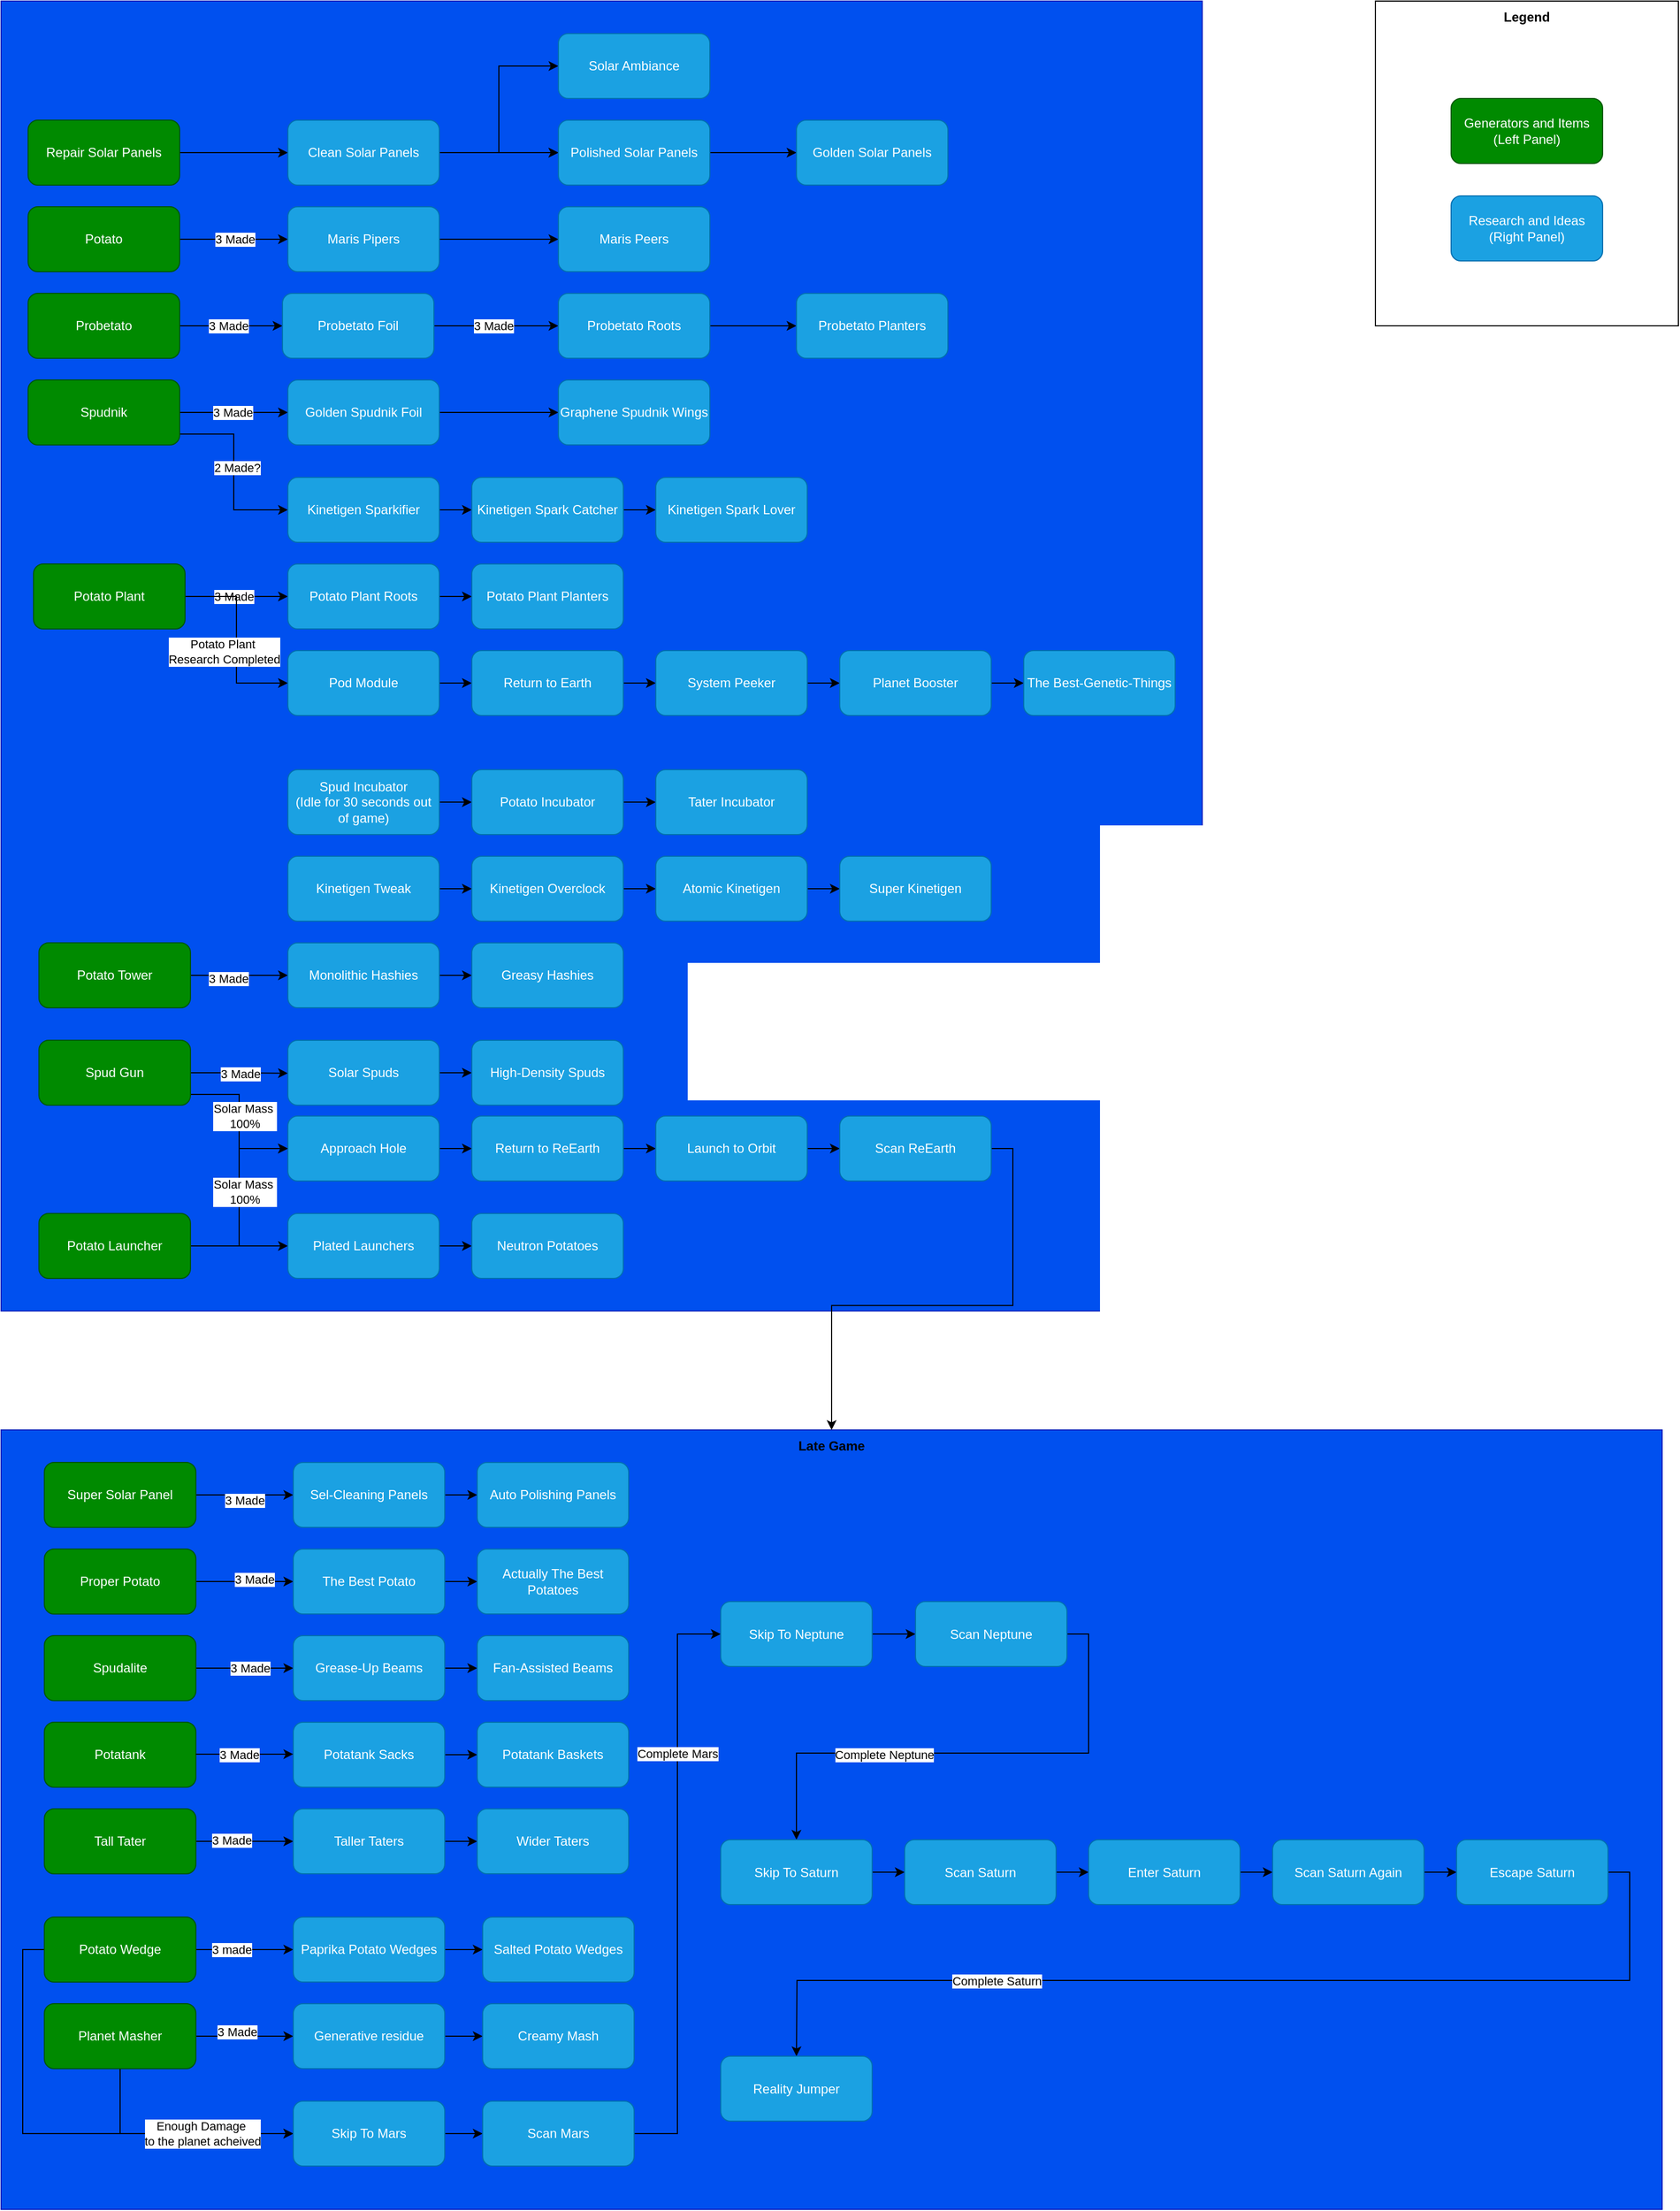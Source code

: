 <mxfile version="28.2.8">
  <diagram name="Page-1" id="n3-GUCPDhhxMAptAHIXt">
    <mxGraphModel dx="2593" dy="1365" grid="1" gridSize="10" guides="1" tooltips="1" connect="1" arrows="1" fold="1" page="1" pageScale="1" pageWidth="850" pageHeight="1100" math="0" shadow="0">
      <root>
        <mxCell id="0" />
        <mxCell id="1" parent="0" />
        <mxCell id="hkc3BVMMz0rN2rnu-1Xb-144" value="" style="rounded=0;whiteSpace=wrap;html=1;fillColor=#0050ef;fontColor=#ffffff;strokeColor=#001DBC;" vertex="1" parent="1">
          <mxGeometry x="30" y="50" width="1110" height="1210" as="geometry" />
        </mxCell>
        <mxCell id="hkc3BVMMz0rN2rnu-1Xb-135" value="" style="rounded=0;whiteSpace=wrap;html=1;fillColor=#0050ef;fontColor=#ffffff;strokeColor=#001DBC;" vertex="1" parent="1">
          <mxGeometry x="30" y="1370" width="1535" height="720" as="geometry" />
        </mxCell>
        <mxCell id="xfNLc5fEMq5k_Efv11nq-63" style="edgeStyle=orthogonalEdgeStyle;rounded=0;orthogonalLoop=1;jettySize=auto;html=1;exitX=1;exitY=0.5;exitDx=0;exitDy=0;entryX=0;entryY=0.5;entryDx=0;entryDy=0;" parent="1" source="xfNLc5fEMq5k_Efv11nq-2" target="xfNLc5fEMq5k_Efv11nq-62" edge="1">
          <mxGeometry relative="1" as="geometry" />
        </mxCell>
        <mxCell id="xfNLc5fEMq5k_Efv11nq-2" value="Repair Solar Panels" style="rounded=1;whiteSpace=wrap;html=1;fillColor=#008a00;fontColor=#ffffff;strokeColor=#005700;" parent="1" vertex="1">
          <mxGeometry x="55" y="160" width="140" height="60" as="geometry" />
        </mxCell>
        <mxCell id="xfNLc5fEMq5k_Efv11nq-17" style="edgeStyle=orthogonalEdgeStyle;rounded=0;orthogonalLoop=1;jettySize=auto;html=1;entryX=0;entryY=0.5;entryDx=0;entryDy=0;" parent="1" source="xfNLc5fEMq5k_Efv11nq-6" target="xfNLc5fEMq5k_Efv11nq-16" edge="1">
          <mxGeometry relative="1" as="geometry" />
        </mxCell>
        <mxCell id="xfNLc5fEMq5k_Efv11nq-20" value="3 Made" style="edgeLabel;html=1;align=center;verticalAlign=middle;resizable=0;points=[];" parent="xfNLc5fEMq5k_Efv11nq-17" vertex="1" connectable="0">
          <mxGeometry x="-0.111" y="-1" relative="1" as="geometry">
            <mxPoint x="6" y="-1" as="offset" />
          </mxGeometry>
        </mxCell>
        <mxCell id="xfNLc5fEMq5k_Efv11nq-6" value="Potato" style="rounded=1;whiteSpace=wrap;html=1;fillColor=#008a00;fontColor=#ffffff;strokeColor=#005700;" parent="1" vertex="1">
          <mxGeometry x="55" y="240" width="140" height="60" as="geometry" />
        </mxCell>
        <mxCell id="xfNLc5fEMq5k_Efv11nq-39" style="edgeStyle=orthogonalEdgeStyle;rounded=0;orthogonalLoop=1;jettySize=auto;html=1;exitX=1;exitY=0.5;exitDx=0;exitDy=0;" parent="1" source="xfNLc5fEMq5k_Efv11nq-7" target="xfNLc5fEMq5k_Efv11nq-24" edge="1">
          <mxGeometry relative="1" as="geometry" />
        </mxCell>
        <mxCell id="xfNLc5fEMq5k_Efv11nq-40" value="3 Made" style="edgeLabel;html=1;align=center;verticalAlign=middle;resizable=0;points=[];" parent="xfNLc5fEMq5k_Efv11nq-39" vertex="1" connectable="0">
          <mxGeometry x="0.158" y="-3" relative="1" as="geometry">
            <mxPoint x="-10" y="-3" as="offset" />
          </mxGeometry>
        </mxCell>
        <mxCell id="xfNLc5fEMq5k_Efv11nq-7" value="Probetato" style="rounded=1;whiteSpace=wrap;html=1;fillColor=#008a00;fontColor=#ffffff;strokeColor=#005700;" parent="1" vertex="1">
          <mxGeometry x="55" y="320" width="140" height="60" as="geometry" />
        </mxCell>
        <mxCell id="xfNLc5fEMq5k_Efv11nq-15" value="" style="edgeStyle=orthogonalEdgeStyle;rounded=0;orthogonalLoop=1;jettySize=auto;html=1;" parent="1" source="xfNLc5fEMq5k_Efv11nq-10" target="xfNLc5fEMq5k_Efv11nq-14" edge="1">
          <mxGeometry relative="1" as="geometry" />
        </mxCell>
        <mxCell id="xfNLc5fEMq5k_Efv11nq-10" value="Kinetigen Tweak" style="rounded=1;whiteSpace=wrap;html=1;fillColor=#1ba1e2;fontColor=#ffffff;strokeColor=#006EAF;" parent="1" vertex="1">
          <mxGeometry x="295" y="840" width="140" height="60" as="geometry" />
        </mxCell>
        <mxCell id="xfNLc5fEMq5k_Efv11nq-30" value="" style="edgeStyle=orthogonalEdgeStyle;rounded=0;orthogonalLoop=1;jettySize=auto;html=1;" parent="1" source="xfNLc5fEMq5k_Efv11nq-14" target="xfNLc5fEMq5k_Efv11nq-29" edge="1">
          <mxGeometry relative="1" as="geometry" />
        </mxCell>
        <mxCell id="xfNLc5fEMq5k_Efv11nq-14" value="Kinetigen Overclock" style="rounded=1;whiteSpace=wrap;html=1;fillColor=#1ba1e2;fontColor=#ffffff;strokeColor=#006EAF;" parent="1" vertex="1">
          <mxGeometry x="465" y="840" width="140" height="60" as="geometry" />
        </mxCell>
        <mxCell id="xfNLc5fEMq5k_Efv11nq-19" value="" style="edgeStyle=orthogonalEdgeStyle;rounded=0;orthogonalLoop=1;jettySize=auto;html=1;" parent="1" source="xfNLc5fEMq5k_Efv11nq-16" target="xfNLc5fEMq5k_Efv11nq-18" edge="1">
          <mxGeometry relative="1" as="geometry" />
        </mxCell>
        <mxCell id="xfNLc5fEMq5k_Efv11nq-16" value="Maris Pipers" style="rounded=1;whiteSpace=wrap;html=1;fillColor=#1ba1e2;fontColor=#ffffff;strokeColor=#006EAF;" parent="1" vertex="1">
          <mxGeometry x="295" y="240" width="140" height="60" as="geometry" />
        </mxCell>
        <mxCell id="xfNLc5fEMq5k_Efv11nq-18" value="Maris Peers" style="rounded=1;whiteSpace=wrap;html=1;fillColor=#1ba1e2;fontColor=#ffffff;strokeColor=#006EAF;" parent="1" vertex="1">
          <mxGeometry x="545" y="240" width="140" height="60" as="geometry" />
        </mxCell>
        <mxCell id="xfNLc5fEMq5k_Efv11nq-42" value="" style="edgeStyle=orthogonalEdgeStyle;rounded=0;orthogonalLoop=1;jettySize=auto;html=1;" parent="1" source="xfNLc5fEMq5k_Efv11nq-24" target="xfNLc5fEMq5k_Efv11nq-41" edge="1">
          <mxGeometry relative="1" as="geometry" />
        </mxCell>
        <mxCell id="xfNLc5fEMq5k_Efv11nq-43" value="3 Made" style="edgeLabel;html=1;align=center;verticalAlign=middle;resizable=0;points=[];" parent="xfNLc5fEMq5k_Efv11nq-42" vertex="1" connectable="0">
          <mxGeometry x="-0.252" y="3" relative="1" as="geometry">
            <mxPoint x="12" y="3" as="offset" />
          </mxGeometry>
        </mxCell>
        <mxCell id="xfNLc5fEMq5k_Efv11nq-24" value="Probetato Foil" style="rounded=1;whiteSpace=wrap;html=1;fillColor=#1ba1e2;fontColor=#ffffff;strokeColor=#006EAF;" parent="1" vertex="1">
          <mxGeometry x="290" y="320" width="140" height="60" as="geometry" />
        </mxCell>
        <mxCell id="xfNLc5fEMq5k_Efv11nq-33" style="edgeStyle=orthogonalEdgeStyle;rounded=0;orthogonalLoop=1;jettySize=auto;html=1;exitX=1;exitY=0.5;exitDx=0;exitDy=0;entryX=0;entryY=0.5;entryDx=0;entryDy=0;" parent="1" source="xfNLc5fEMq5k_Efv11nq-28" target="xfNLc5fEMq5k_Efv11nq-32" edge="1">
          <mxGeometry relative="1" as="geometry" />
        </mxCell>
        <mxCell id="xfNLc5fEMq5k_Efv11nq-34" value="3&amp;nbsp;&lt;span style=&quot;background-color: light-dark(#ffffff, var(--ge-dark-color, #121212)); color: light-dark(rgb(0, 0, 0), rgb(255, 255, 255));&quot;&gt;Made&lt;/span&gt;" style="edgeLabel;html=1;align=center;verticalAlign=middle;resizable=0;points=[];" parent="xfNLc5fEMq5k_Efv11nq-33" vertex="1" connectable="0">
          <mxGeometry x="-0.029" relative="1" as="geometry">
            <mxPoint as="offset" />
          </mxGeometry>
        </mxCell>
        <mxCell id="hkc3BVMMz0rN2rnu-1Xb-3" style="edgeStyle=orthogonalEdgeStyle;rounded=0;orthogonalLoop=1;jettySize=auto;html=1;exitX=1;exitY=0.5;exitDx=0;exitDy=0;entryX=0;entryY=0.5;entryDx=0;entryDy=0;" edge="1" parent="1" source="xfNLc5fEMq5k_Efv11nq-28" target="xfNLc5fEMq5k_Efv11nq-31">
          <mxGeometry relative="1" as="geometry">
            <Array as="points">
              <mxPoint x="195" y="450" />
              <mxPoint x="245" y="450" />
              <mxPoint x="245" y="520" />
            </Array>
          </mxGeometry>
        </mxCell>
        <mxCell id="hkc3BVMMz0rN2rnu-1Xb-4" value="2 Made?" style="edgeLabel;html=1;align=center;verticalAlign=middle;resizable=0;points=[];" vertex="1" connectable="0" parent="hkc3BVMMz0rN2rnu-1Xb-3">
          <mxGeometry x="-0.154" y="3" relative="1" as="geometry">
            <mxPoint y="20" as="offset" />
          </mxGeometry>
        </mxCell>
        <mxCell id="xfNLc5fEMq5k_Efv11nq-28" value="Spudnik" style="rounded=1;whiteSpace=wrap;html=1;fillColor=#008a00;fontColor=#ffffff;strokeColor=#005700;" parent="1" vertex="1">
          <mxGeometry x="55" y="400" width="140" height="60" as="geometry" />
        </mxCell>
        <mxCell id="xfNLc5fEMq5k_Efv11nq-52" value="" style="edgeStyle=orthogonalEdgeStyle;rounded=0;orthogonalLoop=1;jettySize=auto;html=1;" parent="1" source="xfNLc5fEMq5k_Efv11nq-29" target="xfNLc5fEMq5k_Efv11nq-51" edge="1">
          <mxGeometry relative="1" as="geometry" />
        </mxCell>
        <mxCell id="xfNLc5fEMq5k_Efv11nq-29" value="Atomic Kinetigen" style="rounded=1;whiteSpace=wrap;html=1;fillColor=#1ba1e2;fontColor=#ffffff;strokeColor=#006EAF;" parent="1" vertex="1">
          <mxGeometry x="635" y="840" width="140" height="60" as="geometry" />
        </mxCell>
        <mxCell id="xfNLc5fEMq5k_Efv11nq-38" value="" style="edgeStyle=orthogonalEdgeStyle;rounded=0;orthogonalLoop=1;jettySize=auto;html=1;" parent="1" source="xfNLc5fEMq5k_Efv11nq-31" target="xfNLc5fEMq5k_Efv11nq-37" edge="1">
          <mxGeometry relative="1" as="geometry" />
        </mxCell>
        <mxCell id="xfNLc5fEMq5k_Efv11nq-31" value="Kinetigen Sparkifier" style="rounded=1;whiteSpace=wrap;html=1;fillColor=#1ba1e2;fontColor=#ffffff;strokeColor=#006EAF;" parent="1" vertex="1">
          <mxGeometry x="295" y="490" width="140" height="60" as="geometry" />
        </mxCell>
        <mxCell id="hkc3BVMMz0rN2rnu-1Xb-6" value="" style="edgeStyle=orthogonalEdgeStyle;rounded=0;orthogonalLoop=1;jettySize=auto;html=1;" edge="1" parent="1" source="xfNLc5fEMq5k_Efv11nq-32" target="hkc3BVMMz0rN2rnu-1Xb-5">
          <mxGeometry relative="1" as="geometry" />
        </mxCell>
        <mxCell id="xfNLc5fEMq5k_Efv11nq-32" value="Golden Spudnik Foil" style="rounded=1;whiteSpace=wrap;html=1;fillColor=#1ba1e2;fontColor=#ffffff;strokeColor=#006EAF;" parent="1" vertex="1">
          <mxGeometry x="295" y="400" width="140" height="60" as="geometry" />
        </mxCell>
        <mxCell id="hkc3BVMMz0rN2rnu-1Xb-8" value="" style="edgeStyle=orthogonalEdgeStyle;rounded=0;orthogonalLoop=1;jettySize=auto;html=1;" edge="1" parent="1" source="xfNLc5fEMq5k_Efv11nq-37" target="hkc3BVMMz0rN2rnu-1Xb-7">
          <mxGeometry relative="1" as="geometry" />
        </mxCell>
        <mxCell id="xfNLc5fEMq5k_Efv11nq-37" value="Kinetigen Spark Catcher" style="rounded=1;whiteSpace=wrap;html=1;fillColor=#1ba1e2;fontColor=#ffffff;strokeColor=#006EAF;" parent="1" vertex="1">
          <mxGeometry x="465" y="490" width="140" height="60" as="geometry" />
        </mxCell>
        <mxCell id="xfNLc5fEMq5k_Efv11nq-45" value="" style="edgeStyle=orthogonalEdgeStyle;rounded=0;orthogonalLoop=1;jettySize=auto;html=1;" parent="1" source="xfNLc5fEMq5k_Efv11nq-41" target="xfNLc5fEMq5k_Efv11nq-44" edge="1">
          <mxGeometry relative="1" as="geometry" />
        </mxCell>
        <mxCell id="xfNLc5fEMq5k_Efv11nq-41" value="Probetato Roots" style="rounded=1;whiteSpace=wrap;html=1;fillColor=#1ba1e2;fontColor=#ffffff;strokeColor=#006EAF;" parent="1" vertex="1">
          <mxGeometry x="545" y="320" width="140" height="60" as="geometry" />
        </mxCell>
        <mxCell id="xfNLc5fEMq5k_Efv11nq-44" value="Probetato Planters" style="rounded=1;whiteSpace=wrap;html=1;fillColor=#1ba1e2;fontColor=#ffffff;strokeColor=#006EAF;" parent="1" vertex="1">
          <mxGeometry x="765" y="320" width="140" height="60" as="geometry" />
        </mxCell>
        <mxCell id="xfNLc5fEMq5k_Efv11nq-48" value="" style="edgeStyle=orthogonalEdgeStyle;rounded=0;orthogonalLoop=1;jettySize=auto;html=1;" parent="1" source="xfNLc5fEMq5k_Efv11nq-46" target="xfNLc5fEMq5k_Efv11nq-47" edge="1">
          <mxGeometry relative="1" as="geometry" />
        </mxCell>
        <mxCell id="xfNLc5fEMq5k_Efv11nq-46" value="Spud Incubator&lt;div&gt;(Idle for 30 seconds out of game)&lt;/div&gt;" style="rounded=1;whiteSpace=wrap;html=1;fillColor=#1ba1e2;fontColor=#ffffff;strokeColor=#006EAF;" parent="1" vertex="1">
          <mxGeometry x="295" y="760" width="140" height="60" as="geometry" />
        </mxCell>
        <mxCell id="xfNLc5fEMq5k_Efv11nq-54" value="" style="edgeStyle=orthogonalEdgeStyle;rounded=0;orthogonalLoop=1;jettySize=auto;html=1;" parent="1" source="xfNLc5fEMq5k_Efv11nq-47" target="xfNLc5fEMq5k_Efv11nq-53" edge="1">
          <mxGeometry relative="1" as="geometry" />
        </mxCell>
        <mxCell id="xfNLc5fEMq5k_Efv11nq-47" value="Potato Incubator" style="rounded=1;whiteSpace=wrap;html=1;fillColor=#1ba1e2;fontColor=#ffffff;strokeColor=#006EAF;" parent="1" vertex="1">
          <mxGeometry x="465" y="760" width="140" height="60" as="geometry" />
        </mxCell>
        <mxCell id="hkc3BVMMz0rN2rnu-1Xb-17" style="edgeStyle=orthogonalEdgeStyle;rounded=0;orthogonalLoop=1;jettySize=auto;html=1;exitX=1;exitY=0.5;exitDx=0;exitDy=0;entryX=0;entryY=0.5;entryDx=0;entryDy=0;" edge="1" parent="1" source="xfNLc5fEMq5k_Efv11nq-49" target="hkc3BVMMz0rN2rnu-1Xb-15">
          <mxGeometry relative="1" as="geometry" />
        </mxCell>
        <mxCell id="hkc3BVMMz0rN2rnu-1Xb-18" value="3 Made" style="edgeLabel;html=1;align=center;verticalAlign=middle;resizable=0;points=[];" vertex="1" connectable="0" parent="hkc3BVMMz0rN2rnu-1Xb-17">
          <mxGeometry x="-0.371" y="2" relative="1" as="geometry">
            <mxPoint x="15" y="2" as="offset" />
          </mxGeometry>
        </mxCell>
        <mxCell id="hkc3BVMMz0rN2rnu-1Xb-22" style="edgeStyle=orthogonalEdgeStyle;rounded=0;orthogonalLoop=1;jettySize=auto;html=1;exitX=1;exitY=0.5;exitDx=0;exitDy=0;entryX=0;entryY=0.5;entryDx=0;entryDy=0;" edge="1" parent="1" source="xfNLc5fEMq5k_Efv11nq-49" target="hkc3BVMMz0rN2rnu-1Xb-21">
          <mxGeometry relative="1" as="geometry" />
        </mxCell>
        <mxCell id="hkc3BVMMz0rN2rnu-1Xb-23" value="Potato Plant&amp;nbsp;&lt;div&gt;Research Completed&lt;/div&gt;" style="edgeLabel;html=1;align=center;verticalAlign=middle;resizable=0;points=[];" vertex="1" connectable="0" parent="hkc3BVMMz0rN2rnu-1Xb-22">
          <mxGeometry x="0.187" y="1" relative="1" as="geometry">
            <mxPoint x="-13" y="-6" as="offset" />
          </mxGeometry>
        </mxCell>
        <mxCell id="xfNLc5fEMq5k_Efv11nq-49" value="Potato Plant" style="rounded=1;whiteSpace=wrap;html=1;fillColor=#008a00;fontColor=#ffffff;strokeColor=#005700;" parent="1" vertex="1">
          <mxGeometry x="60" y="570" width="140" height="60" as="geometry" />
        </mxCell>
        <mxCell id="xfNLc5fEMq5k_Efv11nq-51" value="Super Kinetigen" style="rounded=1;whiteSpace=wrap;html=1;fillColor=#1ba1e2;fontColor=#ffffff;strokeColor=#006EAF;" parent="1" vertex="1">
          <mxGeometry x="805" y="840" width="140" height="60" as="geometry" />
        </mxCell>
        <mxCell id="xfNLc5fEMq5k_Efv11nq-53" value="Tater Incubator" style="rounded=1;whiteSpace=wrap;html=1;fillColor=#1ba1e2;fontColor=#ffffff;strokeColor=#006EAF;" parent="1" vertex="1">
          <mxGeometry x="635" y="760" width="140" height="60" as="geometry" />
        </mxCell>
        <mxCell id="xfNLc5fEMq5k_Efv11nq-65" value="" style="edgeStyle=orthogonalEdgeStyle;rounded=0;orthogonalLoop=1;jettySize=auto;html=1;" parent="1" source="xfNLc5fEMq5k_Efv11nq-62" target="xfNLc5fEMq5k_Efv11nq-64" edge="1">
          <mxGeometry relative="1" as="geometry" />
        </mxCell>
        <mxCell id="xfNLc5fEMq5k_Efv11nq-68" value="" style="edgeStyle=orthogonalEdgeStyle;rounded=0;orthogonalLoop=1;jettySize=auto;html=1;" parent="1" source="xfNLc5fEMq5k_Efv11nq-62" target="xfNLc5fEMq5k_Efv11nq-64" edge="1">
          <mxGeometry relative="1" as="geometry" />
        </mxCell>
        <mxCell id="xfNLc5fEMq5k_Efv11nq-70" style="edgeStyle=orthogonalEdgeStyle;rounded=0;orthogonalLoop=1;jettySize=auto;html=1;exitX=1;exitY=0.5;exitDx=0;exitDy=0;entryX=0;entryY=0.5;entryDx=0;entryDy=0;" parent="1" source="xfNLc5fEMq5k_Efv11nq-62" target="xfNLc5fEMq5k_Efv11nq-69" edge="1">
          <mxGeometry relative="1" as="geometry" />
        </mxCell>
        <mxCell id="xfNLc5fEMq5k_Efv11nq-62" value="Clean Solar Panels" style="rounded=1;whiteSpace=wrap;html=1;fillColor=#1ba1e2;fontColor=#ffffff;strokeColor=#006EAF;" parent="1" vertex="1">
          <mxGeometry x="295" y="160" width="140" height="60" as="geometry" />
        </mxCell>
        <mxCell id="xfNLc5fEMq5k_Efv11nq-67" value="" style="edgeStyle=orthogonalEdgeStyle;rounded=0;orthogonalLoop=1;jettySize=auto;html=1;" parent="1" source="xfNLc5fEMq5k_Efv11nq-64" target="xfNLc5fEMq5k_Efv11nq-66" edge="1">
          <mxGeometry relative="1" as="geometry" />
        </mxCell>
        <mxCell id="xfNLc5fEMq5k_Efv11nq-64" value="Polished Solar Panels" style="rounded=1;whiteSpace=wrap;html=1;fillColor=#1ba1e2;fontColor=#ffffff;strokeColor=#006EAF;" parent="1" vertex="1">
          <mxGeometry x="545" y="160" width="140" height="60" as="geometry" />
        </mxCell>
        <mxCell id="xfNLc5fEMq5k_Efv11nq-66" value="Golden Solar Panels" style="rounded=1;whiteSpace=wrap;html=1;fillColor=#1ba1e2;fontColor=#ffffff;strokeColor=#006EAF;" parent="1" vertex="1">
          <mxGeometry x="765" y="160" width="140" height="60" as="geometry" />
        </mxCell>
        <mxCell id="xfNLc5fEMq5k_Efv11nq-69" value="Solar Ambiance" style="rounded=1;whiteSpace=wrap;html=1;fillColor=#1ba1e2;fontColor=#ffffff;strokeColor=#006EAF;" parent="1" vertex="1">
          <mxGeometry x="545" y="80" width="140" height="60" as="geometry" />
        </mxCell>
        <mxCell id="hkc3BVMMz0rN2rnu-1Xb-5" value="Graphene Spudnik Wings" style="rounded=1;whiteSpace=wrap;html=1;fillColor=#1ba1e2;fontColor=#ffffff;strokeColor=#006EAF;" vertex="1" parent="1">
          <mxGeometry x="545" y="400" width="140" height="60" as="geometry" />
        </mxCell>
        <mxCell id="hkc3BVMMz0rN2rnu-1Xb-7" value="Kinetigen Spark Lover" style="rounded=1;whiteSpace=wrap;html=1;fillColor=#1ba1e2;fontColor=#ffffff;strokeColor=#006EAF;" vertex="1" parent="1">
          <mxGeometry x="635" y="490" width="140" height="60" as="geometry" />
        </mxCell>
        <mxCell id="hkc3BVMMz0rN2rnu-1Xb-20" value="" style="edgeStyle=orthogonalEdgeStyle;rounded=0;orthogonalLoop=1;jettySize=auto;html=1;" edge="1" parent="1" source="hkc3BVMMz0rN2rnu-1Xb-15" target="hkc3BVMMz0rN2rnu-1Xb-19">
          <mxGeometry relative="1" as="geometry" />
        </mxCell>
        <mxCell id="hkc3BVMMz0rN2rnu-1Xb-15" value="Potato Plant Roots" style="rounded=1;whiteSpace=wrap;html=1;fillColor=#1ba1e2;fontColor=#ffffff;strokeColor=#006EAF;" vertex="1" parent="1">
          <mxGeometry x="295" y="570" width="140" height="60" as="geometry" />
        </mxCell>
        <mxCell id="hkc3BVMMz0rN2rnu-1Xb-19" value="Potato Plant Planters" style="rounded=1;whiteSpace=wrap;html=1;fillColor=#1ba1e2;fontColor=#ffffff;strokeColor=#006EAF;" vertex="1" parent="1">
          <mxGeometry x="465" y="570" width="140" height="60" as="geometry" />
        </mxCell>
        <mxCell id="hkc3BVMMz0rN2rnu-1Xb-25" value="" style="edgeStyle=orthogonalEdgeStyle;rounded=0;orthogonalLoop=1;jettySize=auto;html=1;" edge="1" parent="1" source="hkc3BVMMz0rN2rnu-1Xb-21" target="hkc3BVMMz0rN2rnu-1Xb-24">
          <mxGeometry relative="1" as="geometry" />
        </mxCell>
        <mxCell id="hkc3BVMMz0rN2rnu-1Xb-21" value="Pod Module" style="rounded=1;whiteSpace=wrap;html=1;fillColor=#1ba1e2;fontColor=#ffffff;strokeColor=#006EAF;" vertex="1" parent="1">
          <mxGeometry x="295" y="650" width="140" height="60" as="geometry" />
        </mxCell>
        <mxCell id="hkc3BVMMz0rN2rnu-1Xb-27" value="" style="edgeStyle=orthogonalEdgeStyle;rounded=0;orthogonalLoop=1;jettySize=auto;html=1;" edge="1" parent="1" source="hkc3BVMMz0rN2rnu-1Xb-24" target="hkc3BVMMz0rN2rnu-1Xb-26">
          <mxGeometry relative="1" as="geometry" />
        </mxCell>
        <mxCell id="hkc3BVMMz0rN2rnu-1Xb-24" value="Return to Earth" style="rounded=1;whiteSpace=wrap;html=1;fillColor=#1ba1e2;fontColor=#ffffff;strokeColor=#006EAF;" vertex="1" parent="1">
          <mxGeometry x="465" y="650" width="140" height="60" as="geometry" />
        </mxCell>
        <mxCell id="hkc3BVMMz0rN2rnu-1Xb-35" value="" style="edgeStyle=orthogonalEdgeStyle;rounded=0;orthogonalLoop=1;jettySize=auto;html=1;" edge="1" parent="1" source="hkc3BVMMz0rN2rnu-1Xb-26" target="hkc3BVMMz0rN2rnu-1Xb-34">
          <mxGeometry relative="1" as="geometry" />
        </mxCell>
        <mxCell id="hkc3BVMMz0rN2rnu-1Xb-26" value="System Peeker" style="rounded=1;whiteSpace=wrap;html=1;fillColor=#1ba1e2;fontColor=#ffffff;strokeColor=#006EAF;" vertex="1" parent="1">
          <mxGeometry x="635" y="650" width="140" height="60" as="geometry" />
        </mxCell>
        <mxCell id="hkc3BVMMz0rN2rnu-1Xb-30" style="edgeStyle=orthogonalEdgeStyle;rounded=0;orthogonalLoop=1;jettySize=auto;html=1;exitX=1;exitY=0.5;exitDx=0;exitDy=0;entryX=0;entryY=0.5;entryDx=0;entryDy=0;" edge="1" parent="1" source="hkc3BVMMz0rN2rnu-1Xb-28" target="hkc3BVMMz0rN2rnu-1Xb-29">
          <mxGeometry relative="1" as="geometry" />
        </mxCell>
        <mxCell id="hkc3BVMMz0rN2rnu-1Xb-31" value="3 Made" style="edgeLabel;html=1;align=center;verticalAlign=middle;resizable=0;points=[];" vertex="1" connectable="0" parent="hkc3BVMMz0rN2rnu-1Xb-30">
          <mxGeometry x="-0.236" y="-3" relative="1" as="geometry">
            <mxPoint as="offset" />
          </mxGeometry>
        </mxCell>
        <mxCell id="hkc3BVMMz0rN2rnu-1Xb-28" value="Potato Tower" style="rounded=1;whiteSpace=wrap;html=1;fillColor=#008a00;fontColor=#ffffff;strokeColor=#005700;" vertex="1" parent="1">
          <mxGeometry x="65" y="920" width="140" height="60" as="geometry" />
        </mxCell>
        <mxCell id="hkc3BVMMz0rN2rnu-1Xb-33" value="" style="edgeStyle=orthogonalEdgeStyle;rounded=0;orthogonalLoop=1;jettySize=auto;html=1;" edge="1" parent="1" source="hkc3BVMMz0rN2rnu-1Xb-29" target="hkc3BVMMz0rN2rnu-1Xb-32">
          <mxGeometry relative="1" as="geometry" />
        </mxCell>
        <mxCell id="hkc3BVMMz0rN2rnu-1Xb-29" value="Monolithic Hashies" style="rounded=1;whiteSpace=wrap;html=1;fillColor=#1ba1e2;fontColor=#ffffff;strokeColor=#006EAF;" vertex="1" parent="1">
          <mxGeometry x="295" y="920" width="140" height="60" as="geometry" />
        </mxCell>
        <mxCell id="hkc3BVMMz0rN2rnu-1Xb-32" value="Greasy Hashies" style="rounded=1;whiteSpace=wrap;html=1;fillColor=#1ba1e2;fontColor=#ffffff;strokeColor=#006EAF;" vertex="1" parent="1">
          <mxGeometry x="465" y="920" width="140" height="60" as="geometry" />
        </mxCell>
        <mxCell id="hkc3BVMMz0rN2rnu-1Xb-37" value="" style="edgeStyle=orthogonalEdgeStyle;rounded=0;orthogonalLoop=1;jettySize=auto;html=1;" edge="1" parent="1" source="hkc3BVMMz0rN2rnu-1Xb-34" target="hkc3BVMMz0rN2rnu-1Xb-36">
          <mxGeometry relative="1" as="geometry" />
        </mxCell>
        <mxCell id="hkc3BVMMz0rN2rnu-1Xb-34" value="Planet Booster" style="rounded=1;whiteSpace=wrap;html=1;fillColor=#1ba1e2;fontColor=#ffffff;strokeColor=#006EAF;" vertex="1" parent="1">
          <mxGeometry x="805" y="650" width="140" height="60" as="geometry" />
        </mxCell>
        <mxCell id="hkc3BVMMz0rN2rnu-1Xb-36" value="The Best-Genetic-Things" style="rounded=1;whiteSpace=wrap;html=1;fillColor=#1ba1e2;fontColor=#ffffff;strokeColor=#006EAF;" vertex="1" parent="1">
          <mxGeometry x="975" y="650" width="140" height="60" as="geometry" />
        </mxCell>
        <mxCell id="hkc3BVMMz0rN2rnu-1Xb-40" style="edgeStyle=orthogonalEdgeStyle;rounded=0;orthogonalLoop=1;jettySize=auto;html=1;exitX=1;exitY=0.5;exitDx=0;exitDy=0;entryX=0;entryY=0.5;entryDx=0;entryDy=0;" edge="1" parent="1" source="hkc3BVMMz0rN2rnu-1Xb-38" target="hkc3BVMMz0rN2rnu-1Xb-39">
          <mxGeometry relative="1" as="geometry">
            <Array as="points">
              <mxPoint x="205" y="1060" />
              <mxPoint x="250" y="1060" />
              <mxPoint x="250" y="1110" />
            </Array>
          </mxGeometry>
        </mxCell>
        <mxCell id="hkc3BVMMz0rN2rnu-1Xb-41" value="Solar Mass&amp;nbsp;&lt;div&gt;100%&lt;/div&gt;" style="edgeLabel;html=1;align=center;verticalAlign=middle;resizable=0;points=[];" vertex="1" connectable="0" parent="hkc3BVMMz0rN2rnu-1Xb-40">
          <mxGeometry x="-0.076" y="4" relative="1" as="geometry">
            <mxPoint x="1" y="11" as="offset" />
          </mxGeometry>
        </mxCell>
        <mxCell id="hkc3BVMMz0rN2rnu-1Xb-43" style="edgeStyle=orthogonalEdgeStyle;rounded=0;orthogonalLoop=1;jettySize=auto;html=1;exitX=1;exitY=0.5;exitDx=0;exitDy=0;" edge="1" parent="1" source="hkc3BVMMz0rN2rnu-1Xb-38">
          <mxGeometry relative="1" as="geometry">
            <mxPoint x="295" y="1040.444" as="targetPoint" />
          </mxGeometry>
        </mxCell>
        <mxCell id="hkc3BVMMz0rN2rnu-1Xb-45" value="3 Made" style="edgeLabel;html=1;align=center;verticalAlign=middle;resizable=0;points=[];" vertex="1" connectable="0" parent="hkc3BVMMz0rN2rnu-1Xb-43">
          <mxGeometry x="0.027" relative="1" as="geometry">
            <mxPoint as="offset" />
          </mxGeometry>
        </mxCell>
        <mxCell id="hkc3BVMMz0rN2rnu-1Xb-38" value="Spud Gun" style="rounded=1;whiteSpace=wrap;html=1;fillColor=#008a00;fontColor=#ffffff;strokeColor=#005700;" vertex="1" parent="1">
          <mxGeometry x="65" y="1010" width="140" height="60" as="geometry" />
        </mxCell>
        <mxCell id="hkc3BVMMz0rN2rnu-1Xb-53" value="" style="edgeStyle=orthogonalEdgeStyle;rounded=0;orthogonalLoop=1;jettySize=auto;html=1;" edge="1" parent="1" source="hkc3BVMMz0rN2rnu-1Xb-39" target="hkc3BVMMz0rN2rnu-1Xb-52">
          <mxGeometry relative="1" as="geometry" />
        </mxCell>
        <mxCell id="hkc3BVMMz0rN2rnu-1Xb-39" value="Approach Hole" style="rounded=1;whiteSpace=wrap;html=1;fillColor=#1ba1e2;fontColor=#ffffff;strokeColor=#006EAF;" vertex="1" parent="1">
          <mxGeometry x="295" y="1080" width="140" height="60" as="geometry" />
        </mxCell>
        <mxCell id="hkc3BVMMz0rN2rnu-1Xb-47" style="edgeStyle=orthogonalEdgeStyle;rounded=0;orthogonalLoop=1;jettySize=auto;html=1;exitX=1;exitY=0.5;exitDx=0;exitDy=0;entryX=0;entryY=0.5;entryDx=0;entryDy=0;" edge="1" parent="1" source="hkc3BVMMz0rN2rnu-1Xb-42" target="hkc3BVMMz0rN2rnu-1Xb-46">
          <mxGeometry relative="1" as="geometry" />
        </mxCell>
        <mxCell id="hkc3BVMMz0rN2rnu-1Xb-42" value="Solar Spuds" style="rounded=1;whiteSpace=wrap;html=1;fillColor=#1ba1e2;fontColor=#ffffff;strokeColor=#006EAF;" vertex="1" parent="1">
          <mxGeometry x="295" y="1010" width="140" height="60" as="geometry" />
        </mxCell>
        <mxCell id="hkc3BVMMz0rN2rnu-1Xb-49" style="edgeStyle=orthogonalEdgeStyle;rounded=0;orthogonalLoop=1;jettySize=auto;html=1;exitX=1;exitY=0.5;exitDx=0;exitDy=0;entryX=0;entryY=0.5;entryDx=0;entryDy=0;" edge="1" parent="1" source="hkc3BVMMz0rN2rnu-1Xb-44" target="hkc3BVMMz0rN2rnu-1Xb-48">
          <mxGeometry relative="1" as="geometry" />
        </mxCell>
        <mxCell id="hkc3BVMMz0rN2rnu-1Xb-54" style="edgeStyle=orthogonalEdgeStyle;rounded=0;orthogonalLoop=1;jettySize=auto;html=1;exitX=1;exitY=0.5;exitDx=0;exitDy=0;entryX=0;entryY=0.5;entryDx=0;entryDy=0;" edge="1" parent="1" source="hkc3BVMMz0rN2rnu-1Xb-44" target="hkc3BVMMz0rN2rnu-1Xb-39">
          <mxGeometry relative="1" as="geometry" />
        </mxCell>
        <mxCell id="hkc3BVMMz0rN2rnu-1Xb-44" value="Potato Launcher" style="rounded=1;whiteSpace=wrap;html=1;fillColor=#008a00;fontColor=#ffffff;strokeColor=#005700;" vertex="1" parent="1">
          <mxGeometry x="65" y="1170" width="140" height="60" as="geometry" />
        </mxCell>
        <mxCell id="hkc3BVMMz0rN2rnu-1Xb-46" value="High-Density Spuds" style="rounded=1;whiteSpace=wrap;html=1;fillColor=#1ba1e2;fontColor=#ffffff;strokeColor=#006EAF;" vertex="1" parent="1">
          <mxGeometry x="465" y="1010" width="140" height="60" as="geometry" />
        </mxCell>
        <mxCell id="hkc3BVMMz0rN2rnu-1Xb-51" value="" style="edgeStyle=orthogonalEdgeStyle;rounded=0;orthogonalLoop=1;jettySize=auto;html=1;" edge="1" parent="1" source="hkc3BVMMz0rN2rnu-1Xb-48" target="hkc3BVMMz0rN2rnu-1Xb-50">
          <mxGeometry relative="1" as="geometry" />
        </mxCell>
        <mxCell id="hkc3BVMMz0rN2rnu-1Xb-48" value="Plated Launchers" style="rounded=1;whiteSpace=wrap;html=1;fillColor=#1ba1e2;fontColor=#ffffff;strokeColor=#006EAF;" vertex="1" parent="1">
          <mxGeometry x="295" y="1170" width="140" height="60" as="geometry" />
        </mxCell>
        <mxCell id="hkc3BVMMz0rN2rnu-1Xb-50" value="Neutron Potatoes" style="rounded=1;whiteSpace=wrap;html=1;fillColor=#1ba1e2;fontColor=#ffffff;strokeColor=#006EAF;" vertex="1" parent="1">
          <mxGeometry x="465" y="1170" width="140" height="60" as="geometry" />
        </mxCell>
        <mxCell id="hkc3BVMMz0rN2rnu-1Xb-57" value="" style="edgeStyle=orthogonalEdgeStyle;rounded=0;orthogonalLoop=1;jettySize=auto;html=1;" edge="1" parent="1" source="hkc3BVMMz0rN2rnu-1Xb-52" target="hkc3BVMMz0rN2rnu-1Xb-56">
          <mxGeometry relative="1" as="geometry" />
        </mxCell>
        <mxCell id="hkc3BVMMz0rN2rnu-1Xb-52" value="Return to ReEarth" style="rounded=1;whiteSpace=wrap;html=1;fillColor=#1ba1e2;fontColor=#ffffff;strokeColor=#006EAF;" vertex="1" parent="1">
          <mxGeometry x="465" y="1080" width="140" height="60" as="geometry" />
        </mxCell>
        <mxCell id="hkc3BVMMz0rN2rnu-1Xb-55" value="Solar Mass&amp;nbsp;&lt;div&gt;100%&lt;/div&gt;" style="edgeLabel;html=1;align=center;verticalAlign=middle;resizable=0;points=[];" vertex="1" connectable="0" parent="1">
          <mxGeometry x="255" y="1150" as="geometry" />
        </mxCell>
        <mxCell id="hkc3BVMMz0rN2rnu-1Xb-59" value="" style="edgeStyle=orthogonalEdgeStyle;rounded=0;orthogonalLoop=1;jettySize=auto;html=1;" edge="1" parent="1" source="hkc3BVMMz0rN2rnu-1Xb-56" target="hkc3BVMMz0rN2rnu-1Xb-58">
          <mxGeometry relative="1" as="geometry" />
        </mxCell>
        <mxCell id="hkc3BVMMz0rN2rnu-1Xb-56" value="Launch to Orbit" style="rounded=1;whiteSpace=wrap;html=1;fillColor=#1ba1e2;fontColor=#ffffff;strokeColor=#006EAF;" vertex="1" parent="1">
          <mxGeometry x="635" y="1080" width="140" height="60" as="geometry" />
        </mxCell>
        <mxCell id="hkc3BVMMz0rN2rnu-1Xb-145" style="edgeStyle=orthogonalEdgeStyle;rounded=0;orthogonalLoop=1;jettySize=auto;html=1;exitX=1;exitY=0.5;exitDx=0;exitDy=0;entryX=0.5;entryY=0;entryDx=0;entryDy=0;" edge="1" parent="1" source="hkc3BVMMz0rN2rnu-1Xb-58" target="hkc3BVMMz0rN2rnu-1Xb-136">
          <mxGeometry relative="1" as="geometry" />
        </mxCell>
        <mxCell id="hkc3BVMMz0rN2rnu-1Xb-58" value="Scan ReEarth" style="rounded=1;whiteSpace=wrap;html=1;fillColor=#1ba1e2;fontColor=#ffffff;strokeColor=#006EAF;" vertex="1" parent="1">
          <mxGeometry x="805" y="1080" width="140" height="60" as="geometry" />
        </mxCell>
        <mxCell id="hkc3BVMMz0rN2rnu-1Xb-66" style="edgeStyle=orthogonalEdgeStyle;rounded=0;orthogonalLoop=1;jettySize=auto;html=1;" edge="1" parent="1" source="hkc3BVMMz0rN2rnu-1Xb-60" target="hkc3BVMMz0rN2rnu-1Xb-65">
          <mxGeometry relative="1" as="geometry" />
        </mxCell>
        <mxCell id="hkc3BVMMz0rN2rnu-1Xb-67" value="3 Made" style="edgeLabel;html=1;align=center;verticalAlign=middle;resizable=0;points=[];" vertex="1" connectable="0" parent="hkc3BVMMz0rN2rnu-1Xb-66">
          <mxGeometry x="-0.016" y="-5" relative="1" as="geometry">
            <mxPoint as="offset" />
          </mxGeometry>
        </mxCell>
        <mxCell id="hkc3BVMMz0rN2rnu-1Xb-60" value="Super Solar Panel" style="rounded=1;whiteSpace=wrap;html=1;fillColor=#008a00;fontColor=#ffffff;strokeColor=#005700;" vertex="1" parent="1">
          <mxGeometry x="70.0" y="1400" width="140" height="60" as="geometry" />
        </mxCell>
        <mxCell id="hkc3BVMMz0rN2rnu-1Xb-71" style="edgeStyle=orthogonalEdgeStyle;rounded=0;orthogonalLoop=1;jettySize=auto;html=1;exitX=1;exitY=0.5;exitDx=0;exitDy=0;entryX=0;entryY=0.5;entryDx=0;entryDy=0;" edge="1" parent="1" source="hkc3BVMMz0rN2rnu-1Xb-61" target="hkc3BVMMz0rN2rnu-1Xb-70">
          <mxGeometry relative="1" as="geometry" />
        </mxCell>
        <mxCell id="hkc3BVMMz0rN2rnu-1Xb-72" value="3 Made" style="edgeLabel;html=1;align=center;verticalAlign=middle;resizable=0;points=[];" vertex="1" connectable="0" parent="hkc3BVMMz0rN2rnu-1Xb-71">
          <mxGeometry x="0.194" y="2" relative="1" as="geometry">
            <mxPoint as="offset" />
          </mxGeometry>
        </mxCell>
        <mxCell id="hkc3BVMMz0rN2rnu-1Xb-61" value="Proper Potato" style="rounded=1;whiteSpace=wrap;html=1;fillColor=#008a00;fontColor=#ffffff;strokeColor=#005700;" vertex="1" parent="1">
          <mxGeometry x="70.0" y="1480" width="140" height="60" as="geometry" />
        </mxCell>
        <mxCell id="hkc3BVMMz0rN2rnu-1Xb-76" style="edgeStyle=orthogonalEdgeStyle;rounded=0;orthogonalLoop=1;jettySize=auto;html=1;exitX=1;exitY=0.5;exitDx=0;exitDy=0;entryX=0;entryY=0.5;entryDx=0;entryDy=0;" edge="1" parent="1" source="hkc3BVMMz0rN2rnu-1Xb-62" target="hkc3BVMMz0rN2rnu-1Xb-75">
          <mxGeometry relative="1" as="geometry" />
        </mxCell>
        <mxCell id="hkc3BVMMz0rN2rnu-1Xb-62" value="Spudalite" style="rounded=1;whiteSpace=wrap;html=1;fillColor=#008a00;fontColor=#ffffff;strokeColor=#005700;" vertex="1" parent="1">
          <mxGeometry x="70.0" y="1560" width="140" height="60" as="geometry" />
        </mxCell>
        <mxCell id="hkc3BVMMz0rN2rnu-1Xb-63" value="Potatank" style="rounded=1;whiteSpace=wrap;html=1;fillColor=#008a00;fontColor=#ffffff;strokeColor=#005700;" vertex="1" parent="1">
          <mxGeometry x="70.0" y="1640" width="140" height="60" as="geometry" />
        </mxCell>
        <mxCell id="hkc3BVMMz0rN2rnu-1Xb-86" value="" style="edgeStyle=orthogonalEdgeStyle;rounded=0;orthogonalLoop=1;jettySize=auto;html=1;" edge="1" parent="1" source="hkc3BVMMz0rN2rnu-1Xb-64" target="hkc3BVMMz0rN2rnu-1Xb-85">
          <mxGeometry relative="1" as="geometry" />
        </mxCell>
        <mxCell id="hkc3BVMMz0rN2rnu-1Xb-64" value="Tall Tater" style="rounded=1;whiteSpace=wrap;html=1;fillColor=#008a00;fontColor=#ffffff;strokeColor=#005700;" vertex="1" parent="1">
          <mxGeometry x="70.0" y="1720" width="140" height="60" as="geometry" />
        </mxCell>
        <mxCell id="hkc3BVMMz0rN2rnu-1Xb-69" value="" style="edgeStyle=orthogonalEdgeStyle;rounded=0;orthogonalLoop=1;jettySize=auto;html=1;" edge="1" parent="1" source="hkc3BVMMz0rN2rnu-1Xb-65" target="hkc3BVMMz0rN2rnu-1Xb-68">
          <mxGeometry relative="1" as="geometry" />
        </mxCell>
        <mxCell id="hkc3BVMMz0rN2rnu-1Xb-65" value="Sel-Cleaning Panels" style="rounded=1;whiteSpace=wrap;html=1;fillColor=#1ba1e2;fontColor=#ffffff;strokeColor=#006EAF;" vertex="1" parent="1">
          <mxGeometry x="300" y="1400" width="140" height="60" as="geometry" />
        </mxCell>
        <mxCell id="hkc3BVMMz0rN2rnu-1Xb-68" value="Auto Polishing Panels" style="rounded=1;whiteSpace=wrap;html=1;fillColor=#1ba1e2;fontColor=#ffffff;strokeColor=#006EAF;" vertex="1" parent="1">
          <mxGeometry x="470" y="1400" width="140" height="60" as="geometry" />
        </mxCell>
        <mxCell id="hkc3BVMMz0rN2rnu-1Xb-74" value="" style="edgeStyle=orthogonalEdgeStyle;rounded=0;orthogonalLoop=1;jettySize=auto;html=1;" edge="1" parent="1" source="hkc3BVMMz0rN2rnu-1Xb-70" target="hkc3BVMMz0rN2rnu-1Xb-73">
          <mxGeometry relative="1" as="geometry" />
        </mxCell>
        <mxCell id="hkc3BVMMz0rN2rnu-1Xb-70" value="The Best Potato" style="rounded=1;whiteSpace=wrap;html=1;fillColor=#1ba1e2;fontColor=#ffffff;strokeColor=#006EAF;" vertex="1" parent="1">
          <mxGeometry x="300" y="1480" width="140" height="60" as="geometry" />
        </mxCell>
        <mxCell id="hkc3BVMMz0rN2rnu-1Xb-73" value="Actually The Best Potatoes" style="rounded=1;whiteSpace=wrap;html=1;fillColor=#1ba1e2;fontColor=#ffffff;strokeColor=#006EAF;" vertex="1" parent="1">
          <mxGeometry x="470" y="1480" width="140" height="60" as="geometry" />
        </mxCell>
        <mxCell id="hkc3BVMMz0rN2rnu-1Xb-79" value="" style="edgeStyle=orthogonalEdgeStyle;rounded=0;orthogonalLoop=1;jettySize=auto;html=1;" edge="1" parent="1" source="hkc3BVMMz0rN2rnu-1Xb-75" target="hkc3BVMMz0rN2rnu-1Xb-78">
          <mxGeometry relative="1" as="geometry" />
        </mxCell>
        <mxCell id="hkc3BVMMz0rN2rnu-1Xb-75" value="Grease-Up Beams" style="rounded=1;whiteSpace=wrap;html=1;fillColor=#1ba1e2;fontColor=#ffffff;strokeColor=#006EAF;" vertex="1" parent="1">
          <mxGeometry x="300" y="1560" width="140" height="60" as="geometry" />
        </mxCell>
        <mxCell id="hkc3BVMMz0rN2rnu-1Xb-77" value="3 Made" style="edgeLabel;html=1;align=center;verticalAlign=middle;resizable=0;points=[];" vertex="1" connectable="0" parent="1">
          <mxGeometry x="260" y="1590" as="geometry" />
        </mxCell>
        <mxCell id="hkc3BVMMz0rN2rnu-1Xb-78" value="Fan-Assisted Beams" style="rounded=1;whiteSpace=wrap;html=1;fillColor=#1ba1e2;fontColor=#ffffff;strokeColor=#006EAF;" vertex="1" parent="1">
          <mxGeometry x="470" y="1560" width="140" height="60" as="geometry" />
        </mxCell>
        <mxCell id="hkc3BVMMz0rN2rnu-1Xb-84" value="" style="edgeStyle=orthogonalEdgeStyle;rounded=0;orthogonalLoop=1;jettySize=auto;html=1;" edge="1" parent="1" source="hkc3BVMMz0rN2rnu-1Xb-80" target="hkc3BVMMz0rN2rnu-1Xb-83">
          <mxGeometry relative="1" as="geometry" />
        </mxCell>
        <mxCell id="hkc3BVMMz0rN2rnu-1Xb-80" value="Potatank Sacks" style="rounded=1;whiteSpace=wrap;html=1;fillColor=#1ba1e2;fontColor=#ffffff;strokeColor=#006EAF;" vertex="1" parent="1">
          <mxGeometry x="300" y="1640" width="140" height="60" as="geometry" />
        </mxCell>
        <mxCell id="hkc3BVMMz0rN2rnu-1Xb-81" style="edgeStyle=orthogonalEdgeStyle;rounded=0;orthogonalLoop=1;jettySize=auto;html=1;exitX=1;exitY=0.5;exitDx=0;exitDy=0;entryX=0;entryY=0.5;entryDx=0;entryDy=0;" edge="1" parent="1">
          <mxGeometry relative="1" as="geometry">
            <mxPoint x="210.0" y="1669.47" as="sourcePoint" />
            <mxPoint x="300" y="1669.47" as="targetPoint" />
          </mxGeometry>
        </mxCell>
        <mxCell id="hkc3BVMMz0rN2rnu-1Xb-82" value="3 Made" style="edgeLabel;html=1;align=center;verticalAlign=middle;resizable=0;points=[];" vertex="1" connectable="0" parent="1">
          <mxGeometry x="250.0" y="1670" as="geometry" />
        </mxCell>
        <mxCell id="hkc3BVMMz0rN2rnu-1Xb-83" value="Potatank Baskets" style="rounded=1;whiteSpace=wrap;html=1;fillColor=#1ba1e2;fontColor=#ffffff;strokeColor=#006EAF;" vertex="1" parent="1">
          <mxGeometry x="470" y="1640" width="140" height="60" as="geometry" />
        </mxCell>
        <mxCell id="hkc3BVMMz0rN2rnu-1Xb-89" value="" style="edgeStyle=orthogonalEdgeStyle;rounded=0;orthogonalLoop=1;jettySize=auto;html=1;" edge="1" parent="1" source="hkc3BVMMz0rN2rnu-1Xb-85" target="hkc3BVMMz0rN2rnu-1Xb-88">
          <mxGeometry relative="1" as="geometry" />
        </mxCell>
        <mxCell id="hkc3BVMMz0rN2rnu-1Xb-85" value="Taller Taters" style="rounded=1;whiteSpace=wrap;html=1;fillColor=#1ba1e2;fontColor=#ffffff;strokeColor=#006EAF;" vertex="1" parent="1">
          <mxGeometry x="300" y="1720" width="140" height="60" as="geometry" />
        </mxCell>
        <mxCell id="hkc3BVMMz0rN2rnu-1Xb-87" value="3 Made" style="edgeLabel;html=1;align=center;verticalAlign=middle;resizable=0;points=[];" vertex="1" connectable="0" parent="1">
          <mxGeometry x="260" y="1760" as="geometry">
            <mxPoint x="-17" y="-11" as="offset" />
          </mxGeometry>
        </mxCell>
        <mxCell id="hkc3BVMMz0rN2rnu-1Xb-88" value="Wider Taters" style="rounded=1;whiteSpace=wrap;html=1;fillColor=#1ba1e2;fontColor=#ffffff;strokeColor=#006EAF;" vertex="1" parent="1">
          <mxGeometry x="470" y="1720" width="140" height="60" as="geometry" />
        </mxCell>
        <mxCell id="hkc3BVMMz0rN2rnu-1Xb-93" value="" style="edgeStyle=orthogonalEdgeStyle;rounded=0;orthogonalLoop=1;jettySize=auto;html=1;" edge="1" parent="1" source="hkc3BVMMz0rN2rnu-1Xb-90" target="hkc3BVMMz0rN2rnu-1Xb-92">
          <mxGeometry relative="1" as="geometry" />
        </mxCell>
        <mxCell id="hkc3BVMMz0rN2rnu-1Xb-94" value="3 made" style="edgeLabel;html=1;align=center;verticalAlign=middle;resizable=0;points=[];" vertex="1" connectable="0" parent="hkc3BVMMz0rN2rnu-1Xb-93">
          <mxGeometry x="-0.28" relative="1" as="geometry">
            <mxPoint as="offset" />
          </mxGeometry>
        </mxCell>
        <mxCell id="hkc3BVMMz0rN2rnu-1Xb-106" style="edgeStyle=orthogonalEdgeStyle;rounded=0;orthogonalLoop=1;jettySize=auto;html=1;exitX=0;exitY=0.5;exitDx=0;exitDy=0;entryX=0;entryY=0.5;entryDx=0;entryDy=0;" edge="1" parent="1" source="hkc3BVMMz0rN2rnu-1Xb-90" target="hkc3BVMMz0rN2rnu-1Xb-102">
          <mxGeometry relative="1" as="geometry">
            <Array as="points">
              <mxPoint x="50" y="1850" />
              <mxPoint x="50" y="2020" />
            </Array>
          </mxGeometry>
        </mxCell>
        <mxCell id="hkc3BVMMz0rN2rnu-1Xb-90" value="Potato Wedge" style="rounded=1;whiteSpace=wrap;html=1;fillColor=#008a00;fontColor=#ffffff;strokeColor=#005700;" vertex="1" parent="1">
          <mxGeometry x="70.0" y="1820" width="140" height="60" as="geometry" />
        </mxCell>
        <mxCell id="hkc3BVMMz0rN2rnu-1Xb-98" value="" style="edgeStyle=orthogonalEdgeStyle;rounded=0;orthogonalLoop=1;jettySize=auto;html=1;" edge="1" parent="1" source="hkc3BVMMz0rN2rnu-1Xb-91" target="hkc3BVMMz0rN2rnu-1Xb-97">
          <mxGeometry relative="1" as="geometry" />
        </mxCell>
        <mxCell id="hkc3BVMMz0rN2rnu-1Xb-99" value="3 Made" style="edgeLabel;html=1;align=center;verticalAlign=middle;resizable=0;points=[];" vertex="1" connectable="0" parent="hkc3BVMMz0rN2rnu-1Xb-98">
          <mxGeometry x="-0.163" y="4" relative="1" as="geometry">
            <mxPoint as="offset" />
          </mxGeometry>
        </mxCell>
        <mxCell id="hkc3BVMMz0rN2rnu-1Xb-105" style="edgeStyle=orthogonalEdgeStyle;rounded=0;orthogonalLoop=1;jettySize=auto;html=1;exitX=0.5;exitY=1;exitDx=0;exitDy=0;entryX=0;entryY=0.5;entryDx=0;entryDy=0;" edge="1" parent="1" source="hkc3BVMMz0rN2rnu-1Xb-91" target="hkc3BVMMz0rN2rnu-1Xb-102">
          <mxGeometry relative="1" as="geometry" />
        </mxCell>
        <mxCell id="hkc3BVMMz0rN2rnu-1Xb-107" value="Enough Damage&amp;nbsp;&lt;div&gt;to the planet acheived&lt;/div&gt;" style="edgeLabel;html=1;align=center;verticalAlign=middle;resizable=0;points=[];" vertex="1" connectable="0" parent="hkc3BVMMz0rN2rnu-1Xb-105">
          <mxGeometry x="-0.069" y="2" relative="1" as="geometry">
            <mxPoint x="33" y="2" as="offset" />
          </mxGeometry>
        </mxCell>
        <mxCell id="hkc3BVMMz0rN2rnu-1Xb-91" value="Planet Masher" style="rounded=1;whiteSpace=wrap;html=1;fillColor=#008a00;fontColor=#ffffff;strokeColor=#005700;" vertex="1" parent="1">
          <mxGeometry x="70.0" y="1900" width="140" height="60" as="geometry" />
        </mxCell>
        <mxCell id="hkc3BVMMz0rN2rnu-1Xb-96" value="" style="edgeStyle=orthogonalEdgeStyle;rounded=0;orthogonalLoop=1;jettySize=auto;html=1;" edge="1" parent="1" source="hkc3BVMMz0rN2rnu-1Xb-92" target="hkc3BVMMz0rN2rnu-1Xb-95">
          <mxGeometry relative="1" as="geometry" />
        </mxCell>
        <mxCell id="hkc3BVMMz0rN2rnu-1Xb-92" value="Paprika Potato Wedges" style="rounded=1;whiteSpace=wrap;html=1;fillColor=#1ba1e2;fontColor=#ffffff;strokeColor=#006EAF;" vertex="1" parent="1">
          <mxGeometry x="300" y="1820" width="140" height="60" as="geometry" />
        </mxCell>
        <mxCell id="hkc3BVMMz0rN2rnu-1Xb-95" value="Salted Potato Wedges" style="rounded=1;whiteSpace=wrap;html=1;fillColor=#1ba1e2;fontColor=#ffffff;strokeColor=#006EAF;" vertex="1" parent="1">
          <mxGeometry x="475" y="1820" width="140" height="60" as="geometry" />
        </mxCell>
        <mxCell id="hkc3BVMMz0rN2rnu-1Xb-101" value="" style="edgeStyle=orthogonalEdgeStyle;rounded=0;orthogonalLoop=1;jettySize=auto;html=1;" edge="1" parent="1" source="hkc3BVMMz0rN2rnu-1Xb-97" target="hkc3BVMMz0rN2rnu-1Xb-100">
          <mxGeometry relative="1" as="geometry" />
        </mxCell>
        <mxCell id="hkc3BVMMz0rN2rnu-1Xb-97" value="Generative residue" style="rounded=1;whiteSpace=wrap;html=1;fillColor=#1ba1e2;fontColor=#ffffff;strokeColor=#006EAF;" vertex="1" parent="1">
          <mxGeometry x="300" y="1900" width="140" height="60" as="geometry" />
        </mxCell>
        <mxCell id="hkc3BVMMz0rN2rnu-1Xb-100" value="Creamy Mash" style="rounded=1;whiteSpace=wrap;html=1;fillColor=#1ba1e2;fontColor=#ffffff;strokeColor=#006EAF;" vertex="1" parent="1">
          <mxGeometry x="475" y="1900" width="140" height="60" as="geometry" />
        </mxCell>
        <mxCell id="hkc3BVMMz0rN2rnu-1Xb-109" value="" style="edgeStyle=orthogonalEdgeStyle;rounded=0;orthogonalLoop=1;jettySize=auto;html=1;" edge="1" parent="1" source="hkc3BVMMz0rN2rnu-1Xb-102" target="hkc3BVMMz0rN2rnu-1Xb-108">
          <mxGeometry relative="1" as="geometry" />
        </mxCell>
        <mxCell id="hkc3BVMMz0rN2rnu-1Xb-102" value="Skip To Mars" style="rounded=1;whiteSpace=wrap;html=1;fillColor=#1ba1e2;fontColor=#ffffff;strokeColor=#006EAF;" vertex="1" parent="1">
          <mxGeometry x="300" y="1990" width="140" height="60" as="geometry" />
        </mxCell>
        <mxCell id="hkc3BVMMz0rN2rnu-1Xb-137" style="edgeStyle=orthogonalEdgeStyle;rounded=0;orthogonalLoop=1;jettySize=auto;html=1;exitX=1;exitY=0.5;exitDx=0;exitDy=0;entryX=0;entryY=0.5;entryDx=0;entryDy=0;" edge="1" parent="1" source="hkc3BVMMz0rN2rnu-1Xb-108" target="hkc3BVMMz0rN2rnu-1Xb-110">
          <mxGeometry relative="1" as="geometry" />
        </mxCell>
        <mxCell id="hkc3BVMMz0rN2rnu-1Xb-138" value="Complete Mars" style="edgeLabel;html=1;align=center;verticalAlign=middle;resizable=0;points=[];" vertex="1" connectable="0" parent="hkc3BVMMz0rN2rnu-1Xb-137">
          <mxGeometry x="0.446" relative="1" as="geometry">
            <mxPoint as="offset" />
          </mxGeometry>
        </mxCell>
        <mxCell id="hkc3BVMMz0rN2rnu-1Xb-108" value="Scan Mars" style="rounded=1;whiteSpace=wrap;html=1;fillColor=#1ba1e2;fontColor=#ffffff;strokeColor=#006EAF;" vertex="1" parent="1">
          <mxGeometry x="475" y="1990" width="140" height="60" as="geometry" />
        </mxCell>
        <mxCell id="hkc3BVMMz0rN2rnu-1Xb-114" style="edgeStyle=orthogonalEdgeStyle;rounded=0;orthogonalLoop=1;jettySize=auto;html=1;exitX=1;exitY=0.5;exitDx=0;exitDy=0;entryX=0;entryY=0.5;entryDx=0;entryDy=0;" edge="1" parent="1" source="hkc3BVMMz0rN2rnu-1Xb-110" target="hkc3BVMMz0rN2rnu-1Xb-113">
          <mxGeometry relative="1" as="geometry" />
        </mxCell>
        <mxCell id="hkc3BVMMz0rN2rnu-1Xb-110" value="Skip To Neptune" style="rounded=1;whiteSpace=wrap;html=1;fillColor=#1ba1e2;fontColor=#ffffff;strokeColor=#006EAF;" vertex="1" parent="1">
          <mxGeometry x="695" y="1528.5" width="140" height="60" as="geometry" />
        </mxCell>
        <mxCell id="hkc3BVMMz0rN2rnu-1Xb-127" style="edgeStyle=orthogonalEdgeStyle;rounded=0;orthogonalLoop=1;jettySize=auto;html=1;exitX=1;exitY=0.5;exitDx=0;exitDy=0;" edge="1" parent="1" source="hkc3BVMMz0rN2rnu-1Xb-113" target="hkc3BVMMz0rN2rnu-1Xb-115">
          <mxGeometry relative="1" as="geometry" />
        </mxCell>
        <mxCell id="hkc3BVMMz0rN2rnu-1Xb-128" value="Complete Neptune" style="edgeLabel;html=1;align=center;verticalAlign=middle;resizable=0;points=[];" vertex="1" connectable="0" parent="hkc3BVMMz0rN2rnu-1Xb-127">
          <mxGeometry x="0.332" y="1" relative="1" as="geometry">
            <mxPoint as="offset" />
          </mxGeometry>
        </mxCell>
        <mxCell id="hkc3BVMMz0rN2rnu-1Xb-113" value="Scan Neptune" style="rounded=1;whiteSpace=wrap;html=1;fillColor=#1ba1e2;fontColor=#ffffff;strokeColor=#006EAF;" vertex="1" parent="1">
          <mxGeometry x="875" y="1528.5" width="140" height="60" as="geometry" />
        </mxCell>
        <mxCell id="hkc3BVMMz0rN2rnu-1Xb-119" value="" style="edgeStyle=orthogonalEdgeStyle;rounded=0;orthogonalLoop=1;jettySize=auto;html=1;" edge="1" parent="1" source="hkc3BVMMz0rN2rnu-1Xb-115" target="hkc3BVMMz0rN2rnu-1Xb-118">
          <mxGeometry relative="1" as="geometry" />
        </mxCell>
        <mxCell id="hkc3BVMMz0rN2rnu-1Xb-115" value="Skip To Saturn" style="rounded=1;whiteSpace=wrap;html=1;fillColor=#1ba1e2;fontColor=#ffffff;strokeColor=#006EAF;" vertex="1" parent="1">
          <mxGeometry x="695" y="1748.5" width="140" height="60" as="geometry" />
        </mxCell>
        <mxCell id="hkc3BVMMz0rN2rnu-1Xb-121" value="" style="edgeStyle=orthogonalEdgeStyle;rounded=0;orthogonalLoop=1;jettySize=auto;html=1;" edge="1" parent="1" source="hkc3BVMMz0rN2rnu-1Xb-118" target="hkc3BVMMz0rN2rnu-1Xb-120">
          <mxGeometry relative="1" as="geometry" />
        </mxCell>
        <mxCell id="hkc3BVMMz0rN2rnu-1Xb-118" value="Scan Saturn" style="rounded=1;whiteSpace=wrap;html=1;fillColor=#1ba1e2;fontColor=#ffffff;strokeColor=#006EAF;" vertex="1" parent="1">
          <mxGeometry x="865" y="1748.5" width="140" height="60" as="geometry" />
        </mxCell>
        <mxCell id="hkc3BVMMz0rN2rnu-1Xb-123" style="edgeStyle=orthogonalEdgeStyle;rounded=0;orthogonalLoop=1;jettySize=auto;html=1;exitX=1;exitY=0.5;exitDx=0;exitDy=0;entryX=0;entryY=0.5;entryDx=0;entryDy=0;" edge="1" parent="1" source="hkc3BVMMz0rN2rnu-1Xb-120" target="hkc3BVMMz0rN2rnu-1Xb-122">
          <mxGeometry relative="1" as="geometry" />
        </mxCell>
        <mxCell id="hkc3BVMMz0rN2rnu-1Xb-120" value="Enter Saturn" style="rounded=1;whiteSpace=wrap;html=1;fillColor=#1ba1e2;fontColor=#ffffff;strokeColor=#006EAF;" vertex="1" parent="1">
          <mxGeometry x="1035" y="1748.5" width="140" height="60" as="geometry" />
        </mxCell>
        <mxCell id="hkc3BVMMz0rN2rnu-1Xb-125" style="edgeStyle=orthogonalEdgeStyle;rounded=0;orthogonalLoop=1;jettySize=auto;html=1;exitX=1;exitY=0.5;exitDx=0;exitDy=0;entryX=0;entryY=0.5;entryDx=0;entryDy=0;" edge="1" parent="1" source="hkc3BVMMz0rN2rnu-1Xb-122" target="hkc3BVMMz0rN2rnu-1Xb-124">
          <mxGeometry relative="1" as="geometry" />
        </mxCell>
        <mxCell id="hkc3BVMMz0rN2rnu-1Xb-122" value="Scan Saturn Again" style="rounded=1;whiteSpace=wrap;html=1;fillColor=#1ba1e2;fontColor=#ffffff;strokeColor=#006EAF;" vertex="1" parent="1">
          <mxGeometry x="1205" y="1748.5" width="140" height="60" as="geometry" />
        </mxCell>
        <mxCell id="hkc3BVMMz0rN2rnu-1Xb-129" style="edgeStyle=orthogonalEdgeStyle;rounded=0;orthogonalLoop=1;jettySize=auto;html=1;exitX=1;exitY=0.5;exitDx=0;exitDy=0;" edge="1" parent="1" source="hkc3BVMMz0rN2rnu-1Xb-124">
          <mxGeometry relative="1" as="geometry">
            <mxPoint x="765.0" y="1948.5" as="targetPoint" />
          </mxGeometry>
        </mxCell>
        <mxCell id="hkc3BVMMz0rN2rnu-1Xb-133" value="Complete Saturn" style="edgeLabel;html=1;align=center;verticalAlign=middle;resizable=0;points=[];" vertex="1" connectable="0" parent="hkc3BVMMz0rN2rnu-1Xb-129">
          <mxGeometry x="0.47" y="-4" relative="1" as="geometry">
            <mxPoint y="4" as="offset" />
          </mxGeometry>
        </mxCell>
        <mxCell id="hkc3BVMMz0rN2rnu-1Xb-124" value="Escape Saturn" style="rounded=1;whiteSpace=wrap;html=1;fillColor=#1ba1e2;fontColor=#ffffff;strokeColor=#006EAF;" vertex="1" parent="1">
          <mxGeometry x="1375" y="1748.5" width="140" height="60" as="geometry" />
        </mxCell>
        <mxCell id="hkc3BVMMz0rN2rnu-1Xb-130" value="Reality Jumper" style="rounded=1;whiteSpace=wrap;html=1;fillColor=#1ba1e2;fontColor=#ffffff;strokeColor=#006EAF;" vertex="1" parent="1">
          <mxGeometry x="695" y="1948.5" width="140" height="60" as="geometry" />
        </mxCell>
        <mxCell id="hkc3BVMMz0rN2rnu-1Xb-136" value="Late Game" style="text;html=1;whiteSpace=wrap;strokeColor=none;fillColor=none;align=center;verticalAlign=middle;rounded=0;fontStyle=1" vertex="1" parent="1">
          <mxGeometry x="35" y="1370" width="1525" height="30" as="geometry" />
        </mxCell>
        <mxCell id="hkc3BVMMz0rN2rnu-1Xb-143" value="" style="group" vertex="1" connectable="0" parent="1">
          <mxGeometry x="1300" y="50" width="280" height="300" as="geometry" />
        </mxCell>
        <mxCell id="hkc3BVMMz0rN2rnu-1Xb-139" value="" style="rounded=0;whiteSpace=wrap;html=1;" vertex="1" parent="hkc3BVMMz0rN2rnu-1Xb-143">
          <mxGeometry width="280" height="300" as="geometry" />
        </mxCell>
        <mxCell id="hkc3BVMMz0rN2rnu-1Xb-140" value="Generators and Items&lt;div&gt;(Left Panel)&lt;/div&gt;" style="rounded=1;whiteSpace=wrap;html=1;fillColor=#008a00;fontColor=#ffffff;strokeColor=#005700;" vertex="1" parent="hkc3BVMMz0rN2rnu-1Xb-143">
          <mxGeometry x="70" y="90" width="140" height="60" as="geometry" />
        </mxCell>
        <mxCell id="hkc3BVMMz0rN2rnu-1Xb-141" value="Research and Ideas&lt;div&gt;(Right Panel)&lt;/div&gt;" style="rounded=1;whiteSpace=wrap;html=1;fillColor=#1ba1e2;fontColor=#ffffff;strokeColor=#006EAF;" vertex="1" parent="hkc3BVMMz0rN2rnu-1Xb-143">
          <mxGeometry x="70" y="180" width="140" height="60" as="geometry" />
        </mxCell>
        <mxCell id="hkc3BVMMz0rN2rnu-1Xb-142" value="Legend" style="text;html=1;whiteSpace=wrap;strokeColor=none;fillColor=none;align=center;verticalAlign=middle;rounded=0;fontStyle=1" vertex="1" parent="hkc3BVMMz0rN2rnu-1Xb-143">
          <mxGeometry x="110" width="60" height="30" as="geometry" />
        </mxCell>
      </root>
    </mxGraphModel>
  </diagram>
</mxfile>
